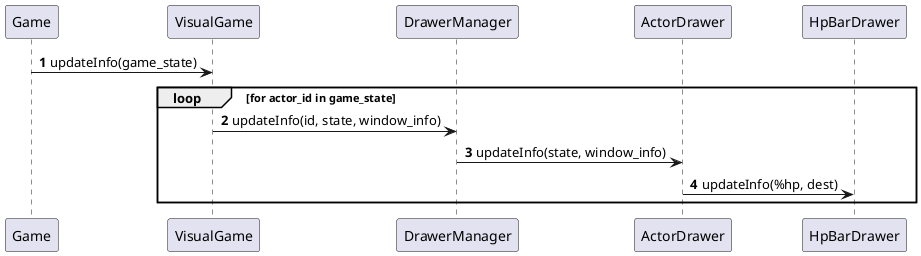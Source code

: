 @startuml
'https://plantuml.com/sequence-diagram

autonumber

Game -> VisualGame : updateInfo(game_state)
loop for actor_id in game_state
    VisualGame -> DrawerManager : updateInfo(id, state, window_info)
    DrawerManager -> ActorDrawer : updateInfo(state, window_info)
    ActorDrawer -> HpBarDrawer : updateInfo(%hp, dest)
end
@enduml